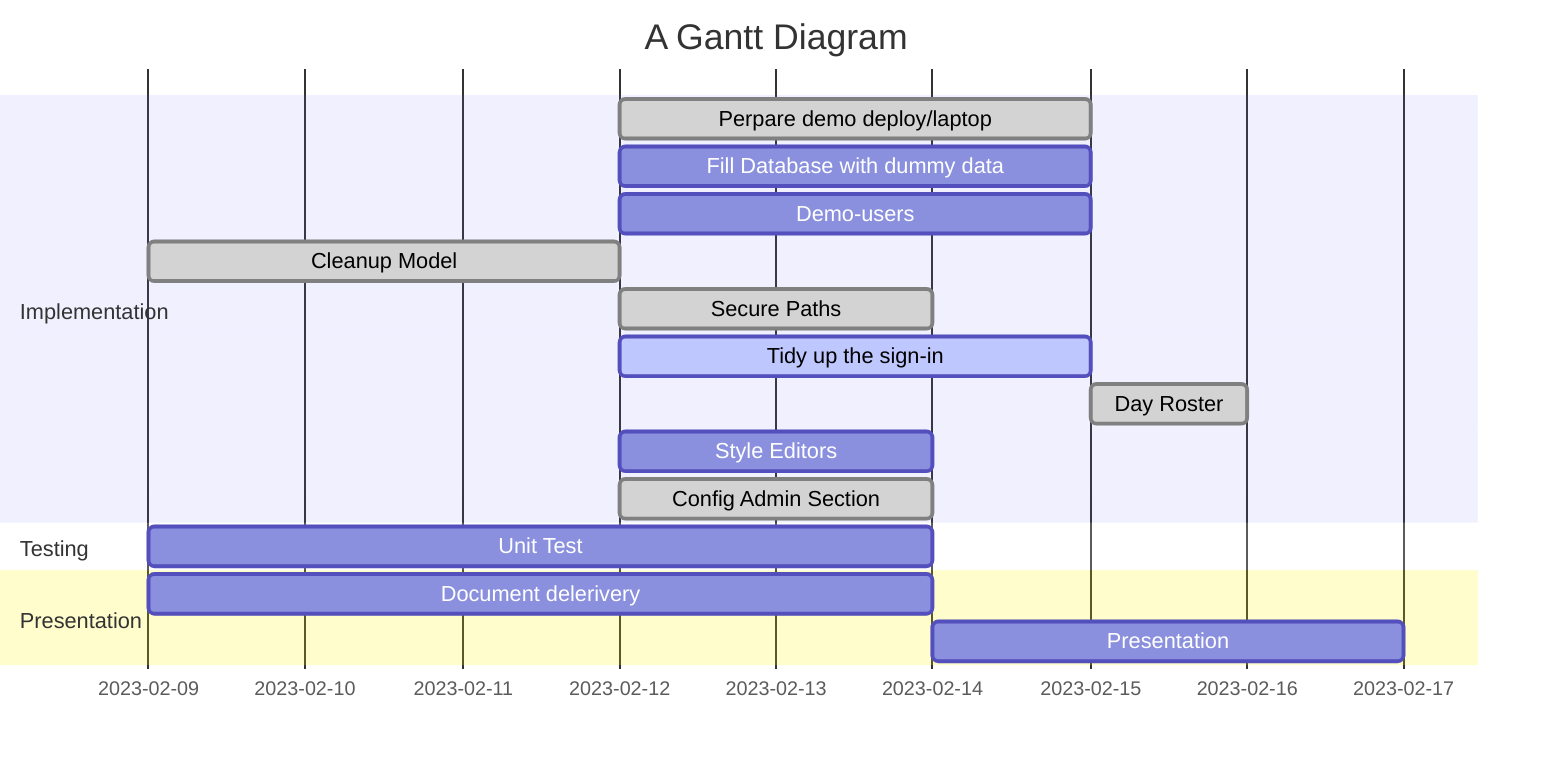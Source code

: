 gantt
    title A Gantt Diagram
    dateFormat  YYYY-MM-DD
    section Implementation
      Perpare demo deploy/laptop :done, a2, after a1  , 3d
      Fill Database with dummy data: after a1  , 3d
      Demo-users :after a1  , 3d
      Cleanup Model    :done, a1, 2023-02-09, 3d
      Secure Paths    :done,after a1  , 2d
      Tidy up the sign-in     :active, after a1  , 3d
      Day Roster     :done,a3, after a2  , 1d
      Style Editors     :after a1  , 2d
      Config Admin Section     :done, after a1  , 2d
    section Testing
      Unit Test      :2023-02-09  , 5d
    section Presentation
      Document delerivery :2023-02-09  , 5d
      Presentation      : 3d